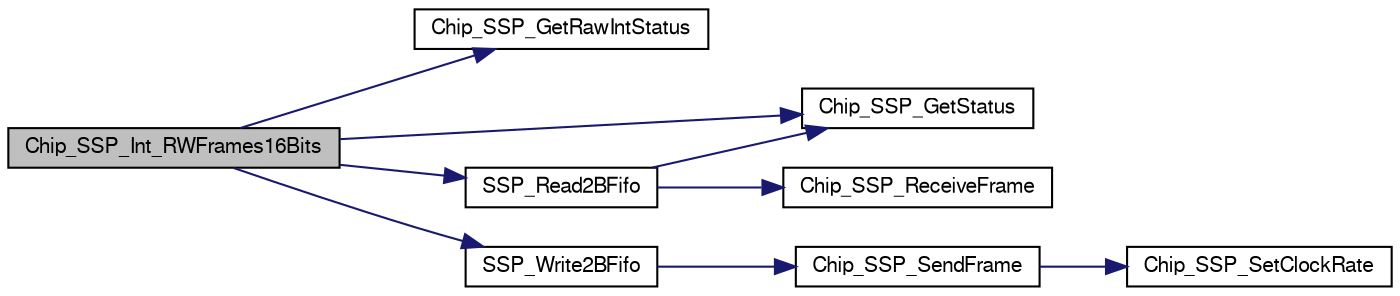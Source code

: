 digraph "Chip_SSP_Int_RWFrames16Bits"
{
  edge [fontname="FreeSans",fontsize="10",labelfontname="FreeSans",labelfontsize="10"];
  node [fontname="FreeSans",fontsize="10",shape=record];
  rankdir="LR";
  Node1 [label="Chip_SSP_Int_RWFrames16Bits",height=0.2,width=0.4,color="black", fillcolor="grey75", style="filled", fontcolor="black"];
  Node1 -> Node2 [color="midnightblue",fontsize="10",style="solid"];
  Node2 [label="Chip_SSP_GetRawIntStatus",height=0.2,width=0.4,color="black", fillcolor="white", style="filled",URL="$group__SSP__17XX__40XX.html#ga0cc48f6c5bea491f2965b5b6fd0dcf69",tooltip="Get the raw interrupt status. "];
  Node1 -> Node3 [color="midnightblue",fontsize="10",style="solid"];
  Node3 [label="SSP_Read2BFifo",height=0.2,width=0.4,color="black", fillcolor="white", style="filled",URL="$ssp__17xx__40xx_8c.html#aa291d1079d31fe085aa86b70aa21157d"];
  Node3 -> Node4 [color="midnightblue",fontsize="10",style="solid"];
  Node4 [label="Chip_SSP_GetStatus",height=0.2,width=0.4,color="black", fillcolor="white", style="filled",URL="$group__SSP__17XX__40XX.html#ga82dd278bcdbd80eaacc43abc211a970f",tooltip="Get the current status of SSP controller. "];
  Node3 -> Node5 [color="midnightblue",fontsize="10",style="solid"];
  Node5 [label="Chip_SSP_ReceiveFrame",height=0.2,width=0.4,color="black", fillcolor="white", style="filled",URL="$group__SSP__17XX__40XX.html#ga7da053acf90aff24ca59bdf673207aac",tooltip="Get received SSP data. "];
  Node1 -> Node4 [color="midnightblue",fontsize="10",style="solid"];
  Node1 -> Node6 [color="midnightblue",fontsize="10",style="solid"];
  Node6 [label="SSP_Write2BFifo",height=0.2,width=0.4,color="black", fillcolor="white", style="filled",URL="$ssp__17xx__40xx_8c.html#a9c98fc8b1dcf42da02317388972abc5b"];
  Node6 -> Node7 [color="midnightblue",fontsize="10",style="solid"];
  Node7 [label="Chip_SSP_SendFrame",height=0.2,width=0.4,color="black", fillcolor="white", style="filled",URL="$group__SSP__17XX__40XX.html#gab01849b80cad7f46924a04346560006c",tooltip="Send SSP 16-bit data. "];
  Node7 -> Node8 [color="midnightblue",fontsize="10",style="solid"];
  Node8 [label="Chip_SSP_SetClockRate",height=0.2,width=0.4,color="black", fillcolor="white", style="filled",URL="$group__SSP__17XX__40XX.html#ga49832a18e0618a82afd66caa6f868445",tooltip="Set up output clocks per bit for SSP bus. "];
}
